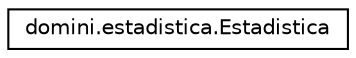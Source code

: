 digraph "Graphical Class Hierarchy"
{
  edge [fontname="Helvetica",fontsize="10",labelfontname="Helvetica",labelfontsize="10"];
  node [fontname="Helvetica",fontsize="10",shape=record];
  rankdir="LR";
  Node0 [label="domini.estadistica.Estadistica",height=0.2,width=0.4,color="black", fillcolor="white", style="filled",URL="$classdomini_1_1estadistica_1_1Estadistica.html"];
}
